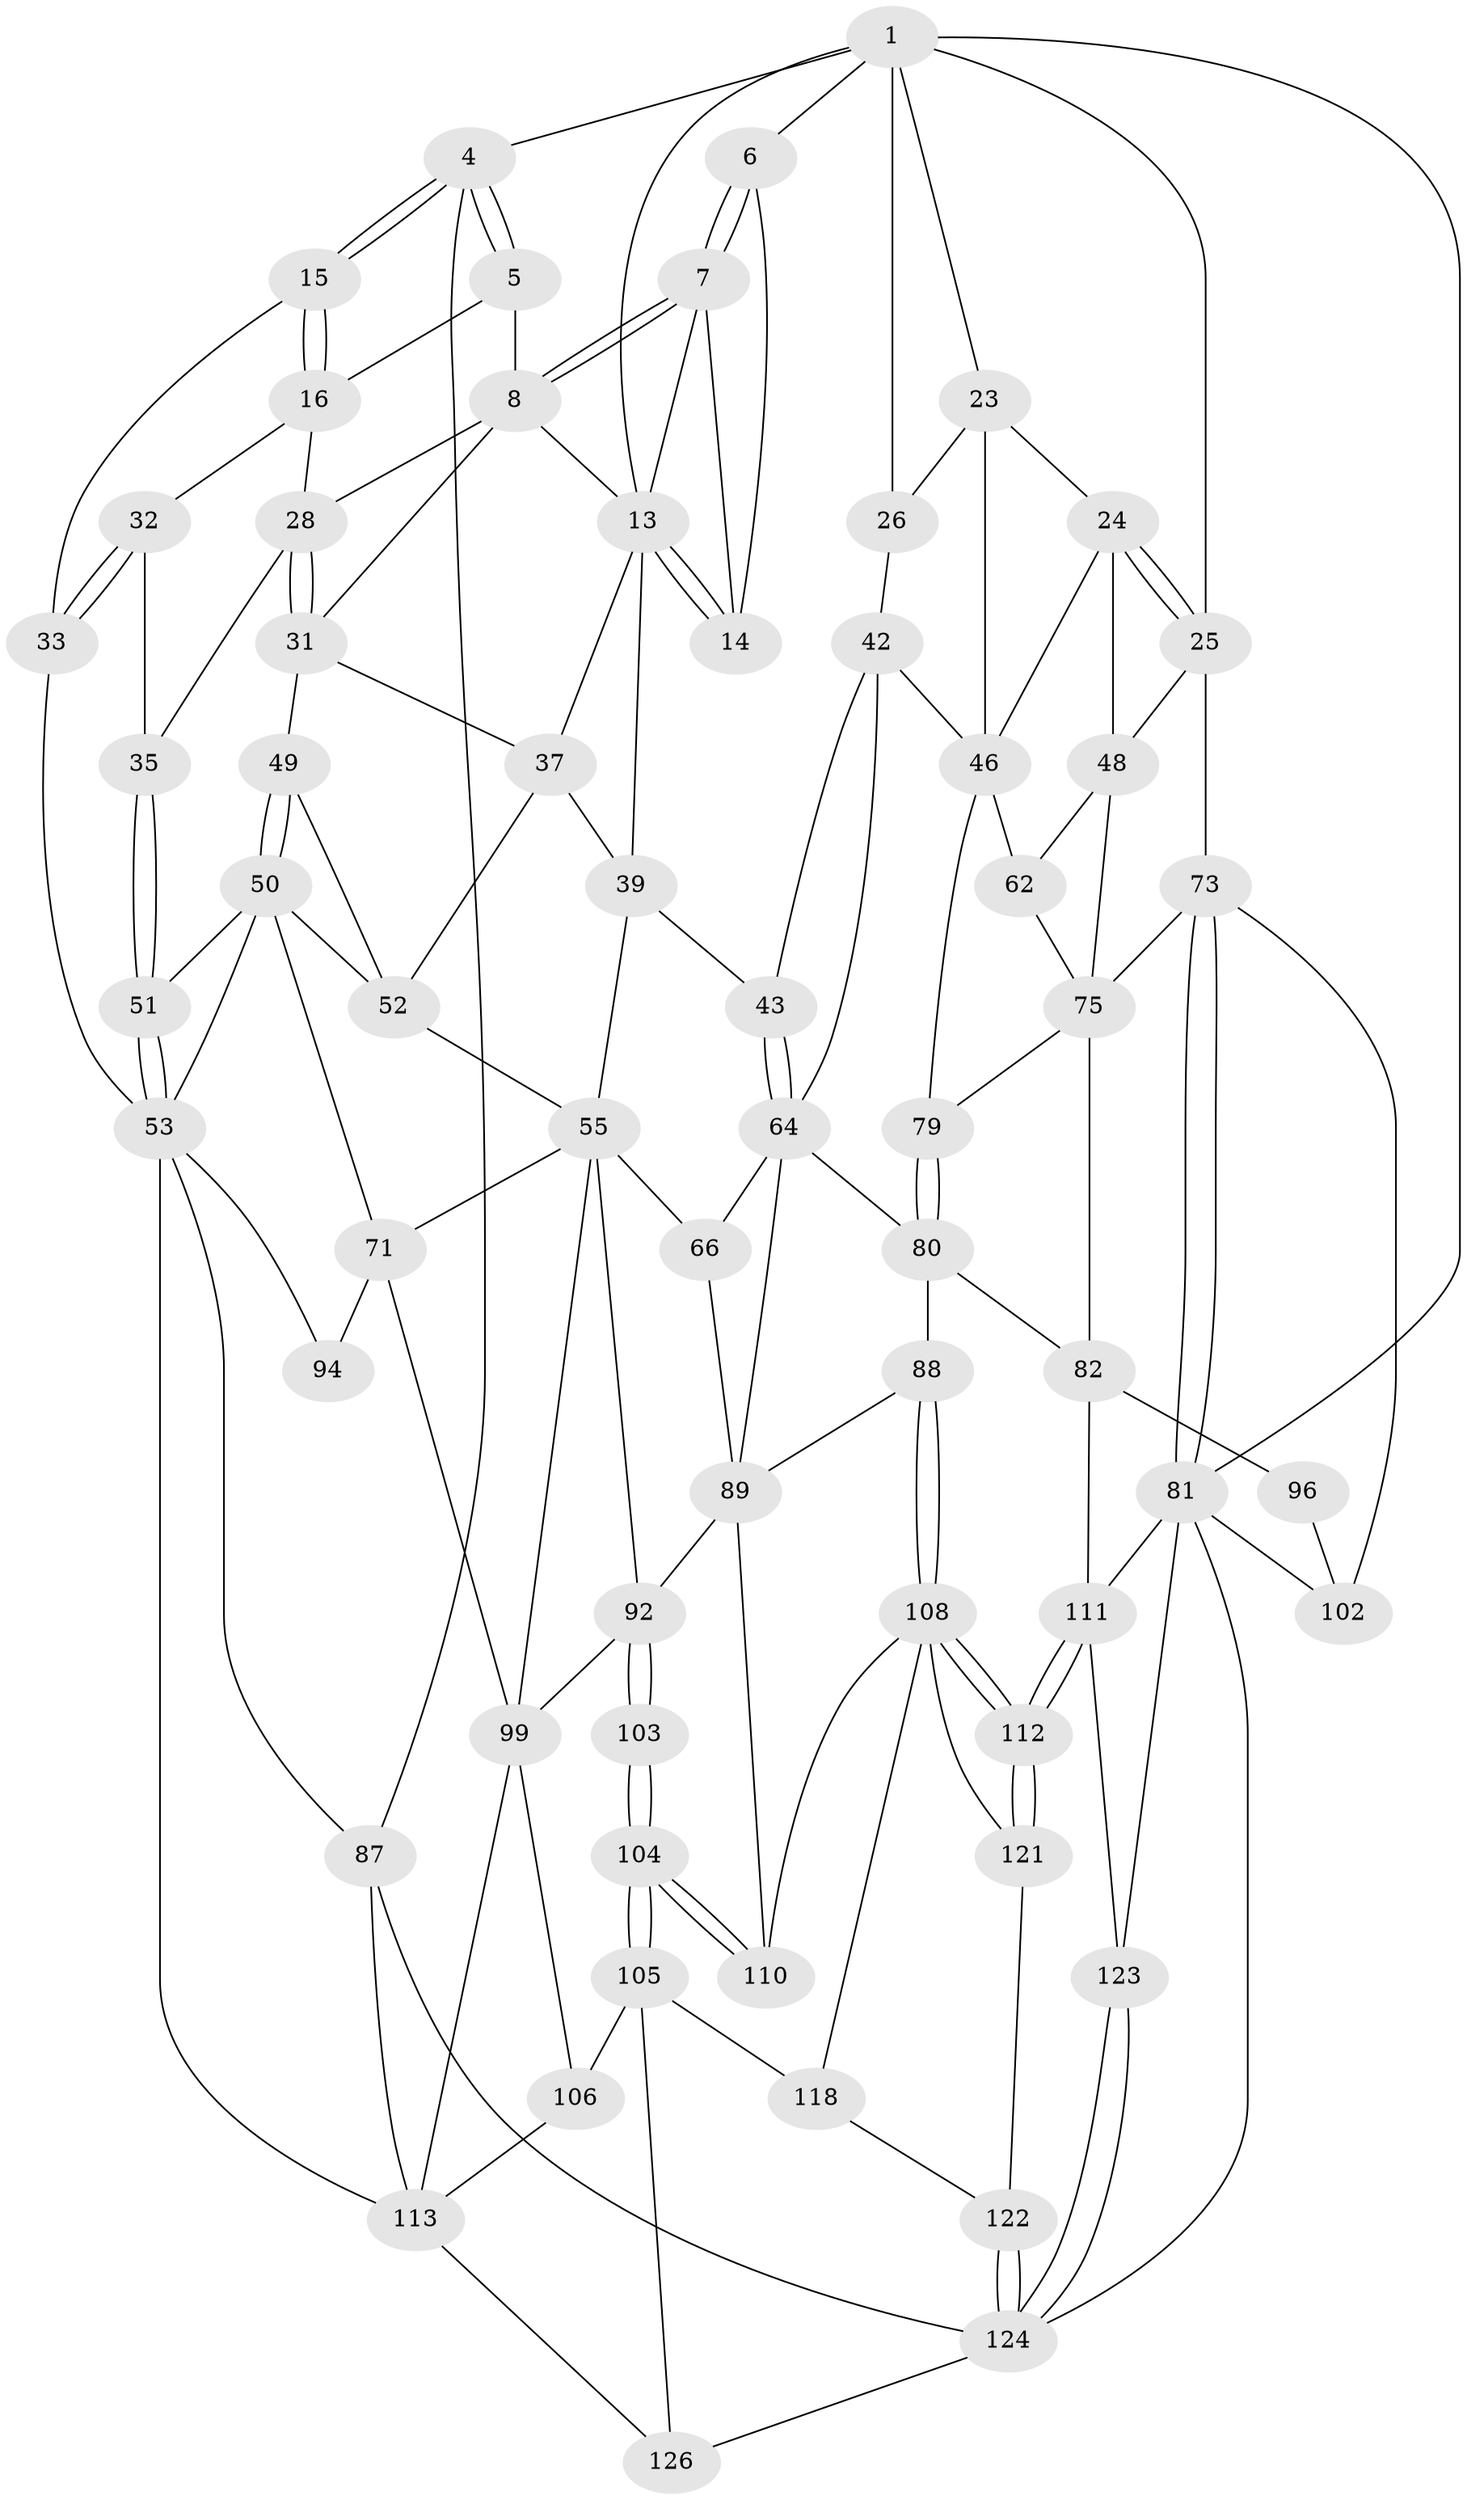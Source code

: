 // original degree distribution, {3: 0.015503875968992248, 5: 0.5426356589147286, 6: 0.20930232558139536, 4: 0.23255813953488372}
// Generated by graph-tools (version 1.1) at 2025/21/03/04/25 18:21:05]
// undirected, 64 vertices, 148 edges
graph export_dot {
graph [start="1"]
  node [color=gray90,style=filled];
  1 [pos="+0.3102176804598424+0",super="+2"];
  4 [pos="+0+0"];
  5 [pos="+0.14210073150573574+0",super="+10"];
  6 [pos="+0.30966905407363604+0"];
  7 [pos="+0.22217329561303975+0.08507411032188082",super="+17"];
  8 [pos="+0.2191047828747019+0.08850363627836914",super="+9+21"];
  13 [pos="+0.4505579218916093+0.1417323776709022",super="+18"];
  14 [pos="+0.35526989348451116+0.07448023223964009"];
  15 [pos="+0+0.09629352131770659"];
  16 [pos="+0+0.1108111855628976",super="+30"];
  23 [pos="+1+0.06826236648404521",super="+41"];
  24 [pos="+1+0.04508392001639102",super="+45"];
  25 [pos="+1+0",super="+47"];
  26 [pos="+0.759052265270444+0.25500062588383204",super="+27"];
  28 [pos="+0.14953283356147826+0.16117026508322677",super="+29"];
  31 [pos="+0.1626077035998647+0.2001187123258452",super="+36"];
  32 [pos="+0.032854096055917666+0.2778450308891975"];
  33 [pos="+0+0.2972833366130119"];
  35 [pos="+0.08017963465471833+0.29863201313701077"];
  37 [pos="+0.22666651773288596+0.2825637678089204",super="+40"];
  39 [pos="+0.37702197676088606+0.294589884942564",super="+44"];
  42 [pos="+0.5350019368065272+0.3246970295264384",super="+59"];
  43 [pos="+0.4821323130793141+0.3493388944536435"];
  46 [pos="+0.77760507028707+0.31911179263232264",super="+57"];
  48 [pos="+0.9842575126540908+0.3446599077244553",super="+61"];
  49 [pos="+0.22063226403140265+0.32793739555740664"];
  50 [pos="+0.1571149522992595+0.38182354055154616",super="+60"];
  51 [pos="+0.08242974872589089+0.328734864640859"];
  52 [pos="+0.2409722563335879+0.3458831475387344",super="+56"];
  53 [pos="+0+0.46924381300054846",super="+54"];
  55 [pos="+0.3214480752859833+0.41704154811745503",super="+67"];
  62 [pos="+0.8657572923534175+0.43003268471499023"];
  64 [pos="+0.46609006932203556+0.5172754241426082",super="+65+68"];
  66 [pos="+0.4268122550380683+0.5333932395334602"];
  71 [pos="+0.170610341195486+0.5561914170202052",super="+100+72"];
  73 [pos="+1+0.6062608039947123",super="+74"];
  75 [pos="+1+0.5961298758274446",super="+76"];
  79 [pos="+0.7362079208383117+0.5113509452021832"];
  80 [pos="+0.6724607719158853+0.6327628843370232",super="+84"];
  81 [pos="+1+0.9266757257978289",super="+114"];
  82 [pos="+0.8373858768879942+0.5825769810518294",super="+83+85"];
  87 [pos="+0+1"];
  88 [pos="+0.5707241592348103+0.6819736975394525"];
  89 [pos="+0.5169435875872495+0.6860608425787338",super="+90"];
  92 [pos="+0.3725116100918428+0.7094806566863889",super="+93"];
  94 [pos="+0+0.7986381631483312"];
  96 [pos="+0.7649714886251074+0.7568307867490167"];
  99 [pos="+0.24375738094806468+0.7196922155484337",super="+101"];
  102 [pos="+0.9301342449617384+0.7534870495096279"];
  103 [pos="+0.343334920860723+0.7615228190878232"];
  104 [pos="+0.32887120064392533+0.8278070061191254"];
  105 [pos="+0.2850911256835174+0.8717008826502719",super="+120"];
  106 [pos="+0.27408921513688567+0.8690706267023948"];
  108 [pos="+0.5715651624892262+0.8443804173526742",super="+109"];
  110 [pos="+0.47762914239094373+0.8187495899731798"];
  111 [pos="+0.7207954300183801+0.9220425831279957",super="+116"];
  112 [pos="+0.6904438376898243+0.9089123253863066"];
  113 [pos="+0+0.8129427370715675",super="+128"];
  118 [pos="+0.45241723056389666+0.9152238862658457",super="+119"];
  121 [pos="+0.5426204260981846+0.9195409608675624"];
  122 [pos="+0.48344724522774635+0.9393036811199771"];
  123 [pos="+0.7434187425823154+1"];
  124 [pos="+0.7207421950922427+1",super="+125"];
  126 [pos="+0.35717971707551494+1"];
  1 -- 6;
  1 -- 81;
  1 -- 4;
  1 -- 23;
  1 -- 25;
  1 -- 26 [weight=2];
  1 -- 13;
  4 -- 5;
  4 -- 5;
  4 -- 15;
  4 -- 15;
  4 -- 87;
  5 -- 16;
  5 -- 8;
  6 -- 7;
  6 -- 7;
  6 -- 14;
  7 -- 8;
  7 -- 8;
  7 -- 13;
  7 -- 14;
  8 -- 28;
  8 -- 13;
  8 -- 31;
  13 -- 14;
  13 -- 14;
  13 -- 37;
  13 -- 39;
  15 -- 16;
  15 -- 16;
  15 -- 33;
  16 -- 32;
  16 -- 28;
  23 -- 24;
  23 -- 26;
  23 -- 46;
  24 -- 25;
  24 -- 25;
  24 -- 48;
  24 -- 46;
  25 -- 48;
  25 -- 73;
  26 -- 42;
  28 -- 31 [weight=2];
  28 -- 31;
  28 -- 35;
  31 -- 49;
  31 -- 37;
  32 -- 33;
  32 -- 33;
  32 -- 35;
  33 -- 53;
  35 -- 51;
  35 -- 51;
  37 -- 52;
  37 -- 39;
  39 -- 43;
  39 -- 55;
  42 -- 43;
  42 -- 64;
  42 -- 46;
  43 -- 64;
  43 -- 64;
  46 -- 62;
  46 -- 79;
  48 -- 75;
  48 -- 62;
  49 -- 50;
  49 -- 50;
  49 -- 52;
  50 -- 51;
  50 -- 53;
  50 -- 71;
  50 -- 52;
  51 -- 53;
  51 -- 53;
  52 -- 55;
  53 -- 113;
  53 -- 87;
  53 -- 94;
  55 -- 66;
  55 -- 99;
  55 -- 71;
  55 -- 92;
  62 -- 75;
  64 -- 89;
  64 -- 66;
  64 -- 80;
  66 -- 89;
  71 -- 94 [weight=2];
  71 -- 99;
  73 -- 81;
  73 -- 81;
  73 -- 75;
  73 -- 102;
  75 -- 82 [weight=2];
  75 -- 79;
  79 -- 80;
  79 -- 80;
  80 -- 88;
  80 -- 82;
  81 -- 124;
  81 -- 123;
  81 -- 102;
  81 -- 111;
  82 -- 96 [weight=2];
  82 -- 111;
  87 -- 124;
  87 -- 113;
  88 -- 89;
  88 -- 108;
  88 -- 108;
  89 -- 92;
  89 -- 110;
  92 -- 103 [weight=2];
  92 -- 103;
  92 -- 99;
  96 -- 102;
  99 -- 113;
  99 -- 106;
  103 -- 104;
  103 -- 104;
  104 -- 105;
  104 -- 105;
  104 -- 110;
  104 -- 110;
  105 -- 106;
  105 -- 126;
  105 -- 118 [weight=2];
  106 -- 113;
  108 -- 112;
  108 -- 112;
  108 -- 121;
  108 -- 110;
  108 -- 118;
  111 -- 112;
  111 -- 112;
  111 -- 123;
  112 -- 121;
  112 -- 121;
  113 -- 126;
  118 -- 122;
  121 -- 122;
  122 -- 124;
  122 -- 124;
  123 -- 124;
  123 -- 124;
  124 -- 126;
}
